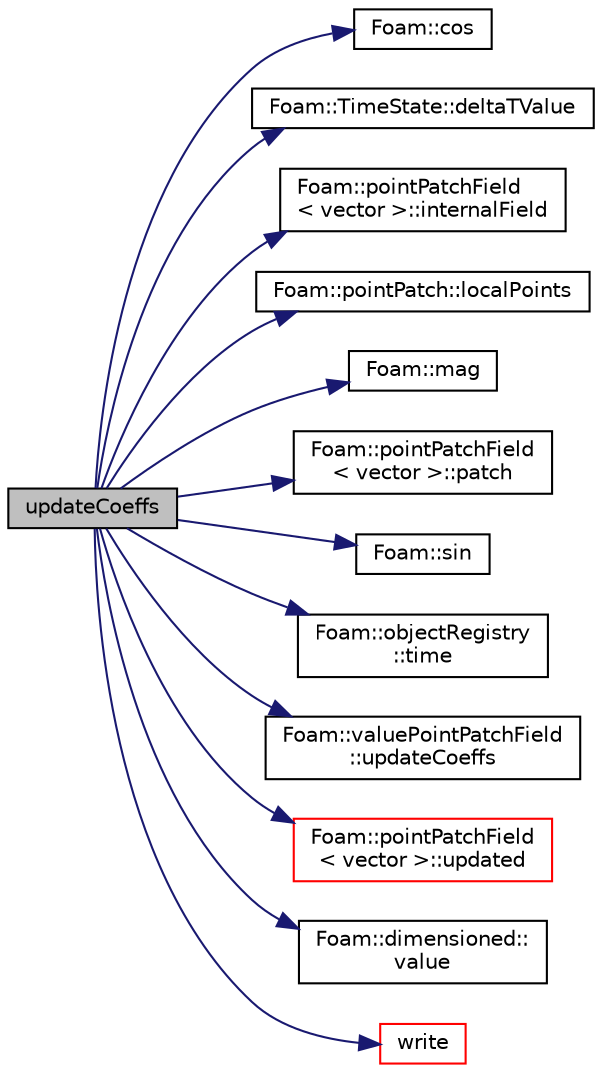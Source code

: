 digraph "updateCoeffs"
{
  bgcolor="transparent";
  edge [fontname="Helvetica",fontsize="10",labelfontname="Helvetica",labelfontsize="10"];
  node [fontname="Helvetica",fontsize="10",shape=record];
  rankdir="LR";
  Node1 [label="updateCoeffs",height=0.2,width=0.4,color="black", fillcolor="grey75", style="filled", fontcolor="black"];
  Node1 -> Node2 [color="midnightblue",fontsize="10",style="solid",fontname="Helvetica"];
  Node2 [label="Foam::cos",height=0.2,width=0.4,color="black",URL="$a10909.html#aebb41a148f7cf44b63e12f69e487e49f"];
  Node1 -> Node3 [color="midnightblue",fontsize="10",style="solid",fontname="Helvetica"];
  Node3 [label="Foam::TimeState::deltaTValue",height=0.2,width=0.4,color="black",URL="$a02706.html#a1508533903ff59ee99b4f85c41bb6ad5",tooltip="Return time step value. "];
  Node1 -> Node4 [color="midnightblue",fontsize="10",style="solid",fontname="Helvetica"];
  Node4 [label="Foam::pointPatchField\l\< vector \>::internalField",height=0.2,width=0.4,color="black",URL="$a01936.html#a3557597c9f260f3d137006494b026759",tooltip="Return dimensioned internal field reference. "];
  Node1 -> Node5 [color="midnightblue",fontsize="10",style="solid",fontname="Helvetica"];
  Node5 [label="Foam::pointPatch::localPoints",height=0.2,width=0.4,color="black",URL="$a01934.html#aa51ecea45ee50d12fbc80628f8adf668",tooltip="Return mesh points. "];
  Node1 -> Node6 [color="midnightblue",fontsize="10",style="solid",fontname="Helvetica"];
  Node6 [label="Foam::mag",height=0.2,width=0.4,color="black",URL="$a10909.html#a929da2a3fdcf3dacbbe0487d3a330dae"];
  Node1 -> Node7 [color="midnightblue",fontsize="10",style="solid",fontname="Helvetica"];
  Node7 [label="Foam::pointPatchField\l\< vector \>::patch",height=0.2,width=0.4,color="black",URL="$a01936.html#ade9d4b2e4be2292883c7ac23dd615177",tooltip="Return patch. "];
  Node1 -> Node8 [color="midnightblue",fontsize="10",style="solid",fontname="Helvetica"];
  Node8 [label="Foam::sin",height=0.2,width=0.4,color="black",URL="$a10909.html#a4517d680df5510934705011b30dcefa6"];
  Node1 -> Node9 [color="midnightblue",fontsize="10",style="solid",fontname="Helvetica"];
  Node9 [label="Foam::objectRegistry\l::time",height=0.2,width=0.4,color="black",URL="$a01734.html#a48fcf6de2789aff6b430b5fc1a05693f",tooltip="Return time. "];
  Node1 -> Node10 [color="midnightblue",fontsize="10",style="solid",fontname="Helvetica"];
  Node10 [label="Foam::valuePointPatchField\l::updateCoeffs",height=0.2,width=0.4,color="black",URL="$a02893.html#a7e24eafac629d3733181cd942d4c902f",tooltip="Update the coefficients associated with the patch field. "];
  Node1 -> Node11 [color="midnightblue",fontsize="10",style="solid",fontname="Helvetica"];
  Node11 [label="Foam::pointPatchField\l\< vector \>::updated",height=0.2,width=0.4,color="red",URL="$a01936.html#a087516fc8e0613b0bf49ac8fc4b30fff",tooltip="Return true if the boundary condition has already been updated. "];
  Node1 -> Node12 [color="midnightblue",fontsize="10",style="solid",fontname="Helvetica"];
  Node12 [label="Foam::dimensioned::\lvalue",height=0.2,width=0.4,color="black",URL="$a00538.html#a080d3824651cfcf52f72acceec615aaa",tooltip="Return const reference to value. "];
  Node1 -> Node13 [color="midnightblue",fontsize="10",style="solid",fontname="Helvetica"];
  Node13 [label="write",height=0.2,width=0.4,color="red",URL="$a00056.html#a0941061ad5a26be83b4107d05750ace6",tooltip="Write. "];
}
